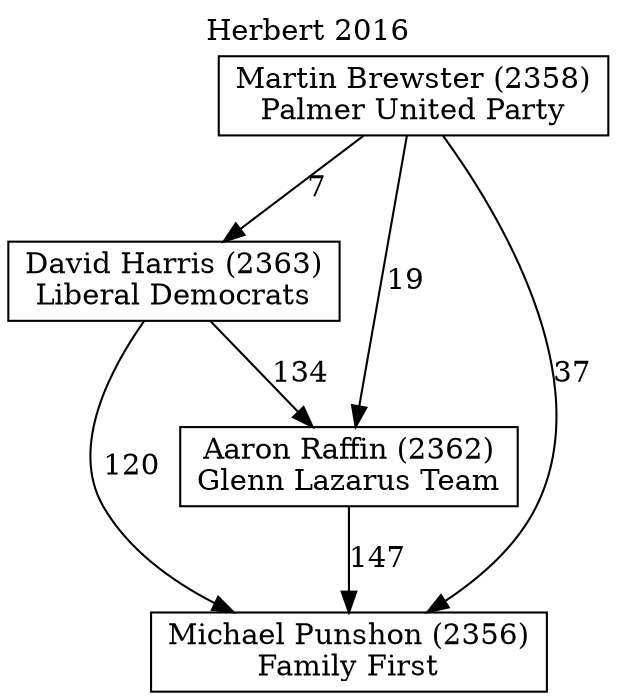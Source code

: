 // House preference flow
digraph "Michael Punshon (2356)_Herbert_2016" {
	graph [label="Herbert 2016" labelloc=t mclimit=10]
	node [shape=box]
	"David Harris (2363)" [label="David Harris (2363)
Liberal Democrats"]
	"Aaron Raffin (2362)" [label="Aaron Raffin (2362)
Glenn Lazarus Team"]
	"Martin Brewster (2358)" [label="Martin Brewster (2358)
Palmer United Party"]
	"Michael Punshon (2356)" [label="Michael Punshon (2356)
Family First"]
	"Martin Brewster (2358)" -> "Aaron Raffin (2362)" [label=19]
	"Martin Brewster (2358)" -> "Michael Punshon (2356)" [label=37]
	"David Harris (2363)" -> "Michael Punshon (2356)" [label=120]
	"David Harris (2363)" -> "Aaron Raffin (2362)" [label=134]
	"Martin Brewster (2358)" -> "David Harris (2363)" [label=7]
	"Aaron Raffin (2362)" -> "Michael Punshon (2356)" [label=147]
}
